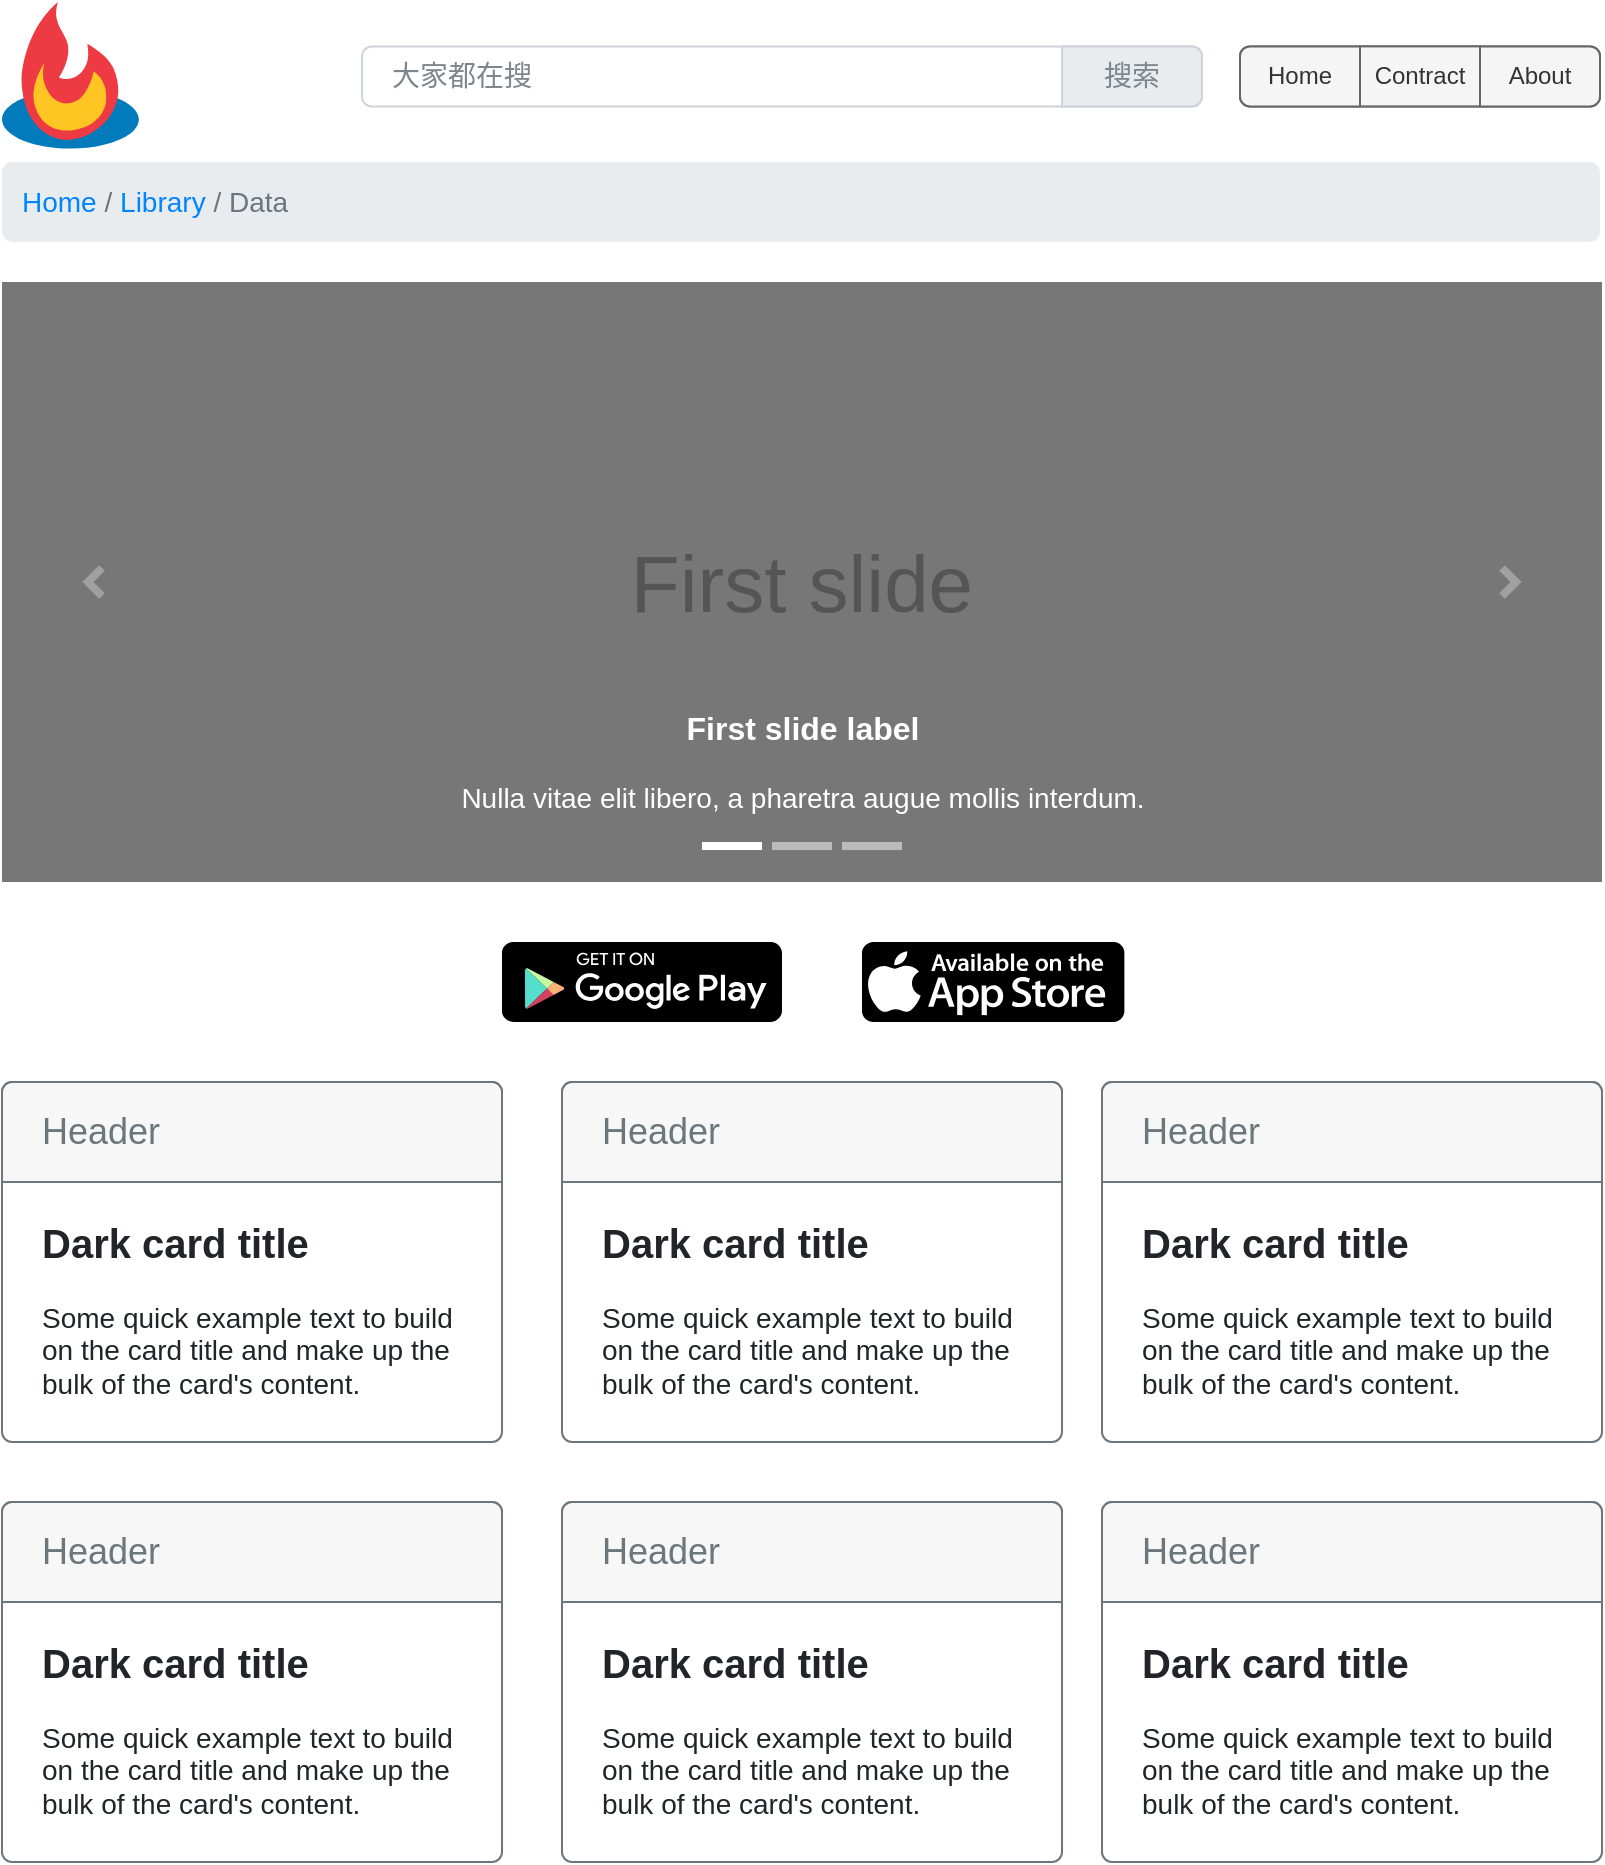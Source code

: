 <mxfile version="13.7.9" type="github">
  <diagram id="uOGz-LQeJaGFvyRrEOuk" name="第 1 页">
    <mxGraphModel dx="946" dy="574" grid="1" gridSize="10" guides="1" tooltips="1" connect="1" arrows="1" fold="1" page="1" pageScale="1" pageWidth="1200" pageHeight="1600" math="0" shadow="0">
      <root>
        <mxCell id="0" />
        <mxCell id="1" parent="0" />
        <mxCell id="oA7r6mGgum4NCV3HxXCF-1" value="&lt;font color=&quot;#0085fc&quot;&gt;Home&lt;/font&gt; / &lt;font color=&quot;#0085fc&quot;&gt;Library&lt;/font&gt; / Data" style="html=1;shadow=0;dashed=0;shape=mxgraph.bootstrap.rrect;rSize=5;strokeColor=none;strokeWidth=1;fillColor=#E9ECEF;fontColor=#6C757D;whiteSpace=wrap;align=left;verticalAlign=middle;spacingLeft=0;fontStyle=0;fontSize=14;spacing=10;rounded=0;sketch=0;" parent="1" vertex="1">
          <mxGeometry x="50" y="90" width="799" height="40" as="geometry" />
        </mxCell>
        <mxCell id="oA7r6mGgum4NCV3HxXCF-2" value="First slide" style="html=1;shadow=0;dashed=0;strokeColor=none;strokeWidth=1;fillColor=#777777;fontColor=#555555;whiteSpace=wrap;align=center;verticalAlign=middle;fontStyle=0;fontSize=40;rounded=0;sketch=0;" parent="1" vertex="1">
          <mxGeometry x="50" y="150" width="800" height="300" as="geometry" />
        </mxCell>
        <mxCell id="oA7r6mGgum4NCV3HxXCF-3" value="" style="html=1;verticalLabelPosition=bottom;labelBackgroundColor=#ffffff;verticalAlign=top;shadow=0;dashed=0;strokeWidth=4;shape=mxgraph.ios7.misc.more;strokeColor=#a0a0a0;" parent="oA7r6mGgum4NCV3HxXCF-2" vertex="1">
          <mxGeometry x="1" y="0.5" width="7" height="14" relative="1" as="geometry">
            <mxPoint x="-50" y="-7" as="offset" />
          </mxGeometry>
        </mxCell>
        <mxCell id="oA7r6mGgum4NCV3HxXCF-4" value="" style="flipH=1;html=1;verticalLabelPosition=bottom;labelBackgroundColor=#ffffff;verticalAlign=top;shadow=0;dashed=0;strokeWidth=4;shape=mxgraph.ios7.misc.more;strokeColor=#a0a0a0;" parent="oA7r6mGgum4NCV3HxXCF-2" vertex="1">
          <mxGeometry y="0.5" width="7" height="14" relative="1" as="geometry">
            <mxPoint x="43" y="-7" as="offset" />
          </mxGeometry>
        </mxCell>
        <mxCell id="oA7r6mGgum4NCV3HxXCF-5" value="" style="html=1;shadow=0;strokeColor=none;fillColor=#ffffff;" parent="oA7r6mGgum4NCV3HxXCF-2" vertex="1">
          <mxGeometry x="0.5" y="1" width="30" height="4" relative="1" as="geometry">
            <mxPoint x="-50" y="-20" as="offset" />
          </mxGeometry>
        </mxCell>
        <mxCell id="oA7r6mGgum4NCV3HxXCF-6" value="" style="html=1;shadow=0;strokeColor=none;fillColor=#BBBBBB;" parent="oA7r6mGgum4NCV3HxXCF-2" vertex="1">
          <mxGeometry x="0.5" y="1" width="30" height="4" relative="1" as="geometry">
            <mxPoint x="-15" y="-20" as="offset" />
          </mxGeometry>
        </mxCell>
        <mxCell id="oA7r6mGgum4NCV3HxXCF-7" value="" style="html=1;shadow=0;strokeColor=none;fillColor=#BBBBBB;" parent="oA7r6mGgum4NCV3HxXCF-2" vertex="1">
          <mxGeometry x="0.5" y="1" width="30" height="4" relative="1" as="geometry">
            <mxPoint x="20" y="-20" as="offset" />
          </mxGeometry>
        </mxCell>
        <mxCell id="oA7r6mGgum4NCV3HxXCF-8" value="&lt;font style=&quot;font-size: 16px&quot;&gt;&lt;b&gt;First slide label&lt;/b&gt;&lt;/font&gt;&lt;br style=&quot;font-size: 14px&quot;&gt;&lt;br style=&quot;font-size: 14px&quot;&gt;Nulla vitae elit libero, a pharetra augue mollis interdum." style="html=1;shadow=0;strokeColor=none;fillColor=none;resizeWidth=1;fontColor=#FFFFFF;fontSize=14;" parent="oA7r6mGgum4NCV3HxXCF-2" vertex="1">
          <mxGeometry y="1" width="800" height="60" relative="1" as="geometry">
            <mxPoint y="-90" as="offset" />
          </mxGeometry>
        </mxCell>
        <mxCell id="oA7r6mGgum4NCV3HxXCF-9" value="" style="dashed=0;outlineConnect=0;html=1;align=center;labelPosition=center;verticalLabelPosition=bottom;verticalAlign=top;shape=mxgraph.weblogos.feedburner;rounded=0;sketch=0;strokeColor=#457B9D;fillColor=#A8DADC;fontColor=#1D3557;" parent="1" vertex="1">
          <mxGeometry x="50" y="10" width="68.4" height="74.4" as="geometry" />
        </mxCell>
        <mxCell id="oA7r6mGgum4NCV3HxXCF-10" value="" style="dashed=0;outlineConnect=0;html=1;align=center;labelPosition=center;verticalLabelPosition=bottom;verticalAlign=top;shape=mxgraph.weblogos.app_store;fillColor=#000000;strokeColor=none;rounded=0;sketch=0;fontColor=#1D3557;" parent="1" vertex="1">
          <mxGeometry x="480" y="480" width="131.2" height="40" as="geometry" />
        </mxCell>
        <mxCell id="oA7r6mGgum4NCV3HxXCF-12" value="" style="dashed=0;outlineConnect=0;html=1;align=center;labelPosition=center;verticalLabelPosition=bottom;verticalAlign=top;shape=mxgraph.weblogos.google_play;fillColor=#000000;rounded=0;sketch=0;strokeColor=#457B9D;fontColor=#1D3557;" parent="1" vertex="1">
          <mxGeometry x="300" y="480" width="140" height="40" as="geometry" />
        </mxCell>
        <mxCell id="oA7r6mGgum4NCV3HxXCF-15" value="&lt;b&gt;&lt;font style=&quot;font-size: 20px&quot;&gt;Dark card title&lt;/font&gt;&lt;/b&gt;&lt;br style=&quot;font-size: 14px&quot;&gt;&lt;br style=&quot;font-size: 14px&quot;&gt;Some quick example text to build on the card title and make up the bulk of the card&#39;s content." style="html=1;shadow=0;dashed=0;shape=mxgraph.bootstrap.rrect;rSize=5;strokeColor=#6C767D;html=1;whiteSpace=wrap;fillColor=#ffffff;fontColor=#212529;verticalAlign=bottom;align=left;spacing=20;spacingBottom=0;fontSize=14;rounded=0;sketch=0;" parent="1" vertex="1">
          <mxGeometry x="50" y="550" width="250" height="180" as="geometry" />
        </mxCell>
        <mxCell id="oA7r6mGgum4NCV3HxXCF-16" value="Header" style="html=1;shadow=0;dashed=0;shape=mxgraph.bootstrap.topButton;rSize=5;perimeter=none;whiteSpace=wrap;fillColor=#F7F7F7;strokeColor=#6C767D;fontColor=#6C767D;resizeWidth=1;fontSize=18;align=left;spacing=20;" parent="oA7r6mGgum4NCV3HxXCF-15" vertex="1">
          <mxGeometry width="250" height="50" relative="1" as="geometry" />
        </mxCell>
        <mxCell id="oA7r6mGgum4NCV3HxXCF-17" value="" style="html=1;shadow=0;dashed=0;shape=mxgraph.bootstrap.rrect;rSize=5;strokeColor=#666666;html=1;whiteSpace=wrap;rounded=0;sketch=0;fillColor=#f5f5f5;fontColor=#333333;" parent="1" vertex="1">
          <mxGeometry x="669" y="32.2" width="180" height="30" as="geometry" />
        </mxCell>
        <mxCell id="oA7r6mGgum4NCV3HxXCF-18" value="Home" style="strokeColor=inherit;fillColor=inherit;gradientColor=inherit;fontColor=inherit;html=1;shadow=0;dashed=0;shape=mxgraph.bootstrap.leftButton;rSize=5;perimeter=none;whiteSpace=wrap;resizeHeight=1;" parent="oA7r6mGgum4NCV3HxXCF-17" vertex="1">
          <mxGeometry width="60" height="30" relative="1" as="geometry" />
        </mxCell>
        <mxCell id="oA7r6mGgum4NCV3HxXCF-19" value="Contract" style="strokeColor=inherit;fillColor=inherit;gradientColor=inherit;fontColor=inherit;html=1;shadow=0;dashed=0;perimeter=none;whiteSpace=wrap;resizeHeight=1;" parent="oA7r6mGgum4NCV3HxXCF-17" vertex="1">
          <mxGeometry width="60" height="30" relative="1" as="geometry">
            <mxPoint x="60" as="offset" />
          </mxGeometry>
        </mxCell>
        <mxCell id="oA7r6mGgum4NCV3HxXCF-20" value="About" style="strokeColor=inherit;fillColor=inherit;gradientColor=inherit;fontColor=inherit;html=1;shadow=0;dashed=0;shape=mxgraph.bootstrap.rightButton;rSize=5;perimeter=none;whiteSpace=wrap;resizeHeight=1;" parent="oA7r6mGgum4NCV3HxXCF-17" vertex="1">
          <mxGeometry x="1" width="60" height="30" relative="1" as="geometry">
            <mxPoint x="-60" as="offset" />
          </mxGeometry>
        </mxCell>
        <mxCell id="oA7r6mGgum4NCV3HxXCF-24" value="&lt;b&gt;&lt;font style=&quot;font-size: 20px&quot;&gt;Dark card title&lt;/font&gt;&lt;/b&gt;&lt;br style=&quot;font-size: 14px&quot;&gt;&lt;br style=&quot;font-size: 14px&quot;&gt;Some quick example text to build on the card title and make up the bulk of the card&#39;s content." style="html=1;shadow=0;dashed=0;shape=mxgraph.bootstrap.rrect;rSize=5;strokeColor=#6C767D;html=1;whiteSpace=wrap;fillColor=#ffffff;fontColor=#212529;verticalAlign=bottom;align=left;spacing=20;spacingBottom=0;fontSize=14;rounded=0;sketch=0;" parent="1" vertex="1">
          <mxGeometry x="330" y="550" width="250" height="180" as="geometry" />
        </mxCell>
        <mxCell id="oA7r6mGgum4NCV3HxXCF-25" value="Header" style="html=1;shadow=0;dashed=0;shape=mxgraph.bootstrap.topButton;rSize=5;perimeter=none;whiteSpace=wrap;fillColor=#F7F7F7;strokeColor=#6C767D;fontColor=#6C767D;resizeWidth=1;fontSize=18;align=left;spacing=20;" parent="oA7r6mGgum4NCV3HxXCF-24" vertex="1">
          <mxGeometry width="250" height="50" relative="1" as="geometry" />
        </mxCell>
        <mxCell id="oA7r6mGgum4NCV3HxXCF-27" value="&lt;b&gt;&lt;font style=&quot;font-size: 20px&quot;&gt;Dark card title&lt;/font&gt;&lt;/b&gt;&lt;br style=&quot;font-size: 14px&quot;&gt;&lt;br style=&quot;font-size: 14px&quot;&gt;Some quick example text to build on the card title and make up the bulk of the card&#39;s content." style="html=1;shadow=0;dashed=0;shape=mxgraph.bootstrap.rrect;rSize=5;strokeColor=#6C767D;html=1;whiteSpace=wrap;fillColor=#ffffff;fontColor=#212529;verticalAlign=bottom;align=left;spacing=20;spacingBottom=0;fontSize=14;rounded=0;sketch=0;" parent="1" vertex="1">
          <mxGeometry x="600" y="550" width="250" height="180" as="geometry" />
        </mxCell>
        <mxCell id="oA7r6mGgum4NCV3HxXCF-28" value="Header" style="html=1;shadow=0;dashed=0;shape=mxgraph.bootstrap.topButton;rSize=5;perimeter=none;whiteSpace=wrap;fillColor=#F7F7F7;strokeColor=#6C767D;fontColor=#6C767D;resizeWidth=1;fontSize=18;align=left;spacing=20;" parent="oA7r6mGgum4NCV3HxXCF-27" vertex="1">
          <mxGeometry width="250" height="50" relative="1" as="geometry" />
        </mxCell>
        <mxCell id="oA7r6mGgum4NCV3HxXCF-29" value="&lt;b&gt;&lt;font style=&quot;font-size: 20px&quot;&gt;Dark card title&lt;/font&gt;&lt;/b&gt;&lt;br style=&quot;font-size: 14px&quot;&gt;&lt;br style=&quot;font-size: 14px&quot;&gt;Some quick example text to build on the card title and make up the bulk of the card&#39;s content." style="html=1;shadow=0;dashed=0;shape=mxgraph.bootstrap.rrect;rSize=5;strokeColor=#6C767D;html=1;whiteSpace=wrap;fillColor=#ffffff;fontColor=#212529;verticalAlign=bottom;align=left;spacing=20;spacingBottom=0;fontSize=14;rounded=0;sketch=0;" parent="1" vertex="1">
          <mxGeometry x="50" y="760" width="250" height="180" as="geometry" />
        </mxCell>
        <mxCell id="oA7r6mGgum4NCV3HxXCF-30" value="Header" style="html=1;shadow=0;dashed=0;shape=mxgraph.bootstrap.topButton;rSize=5;perimeter=none;whiteSpace=wrap;fillColor=#F7F7F7;strokeColor=#6C767D;fontColor=#6C767D;resizeWidth=1;fontSize=18;align=left;spacing=20;" parent="oA7r6mGgum4NCV3HxXCF-29" vertex="1">
          <mxGeometry width="250" height="50" relative="1" as="geometry" />
        </mxCell>
        <mxCell id="oA7r6mGgum4NCV3HxXCF-31" value="&lt;b&gt;&lt;font style=&quot;font-size: 20px&quot;&gt;Dark card title&lt;/font&gt;&lt;/b&gt;&lt;br style=&quot;font-size: 14px&quot;&gt;&lt;br style=&quot;font-size: 14px&quot;&gt;Some quick example text to build on the card title and make up the bulk of the card&#39;s content." style="html=1;shadow=0;dashed=0;shape=mxgraph.bootstrap.rrect;rSize=5;strokeColor=#6C767D;html=1;whiteSpace=wrap;fillColor=#ffffff;fontColor=#212529;verticalAlign=bottom;align=left;spacing=20;spacingBottom=0;fontSize=14;rounded=0;sketch=0;" parent="1" vertex="1">
          <mxGeometry x="330" y="760" width="250" height="180" as="geometry" />
        </mxCell>
        <mxCell id="oA7r6mGgum4NCV3HxXCF-32" value="Header" style="html=1;shadow=0;dashed=0;shape=mxgraph.bootstrap.topButton;rSize=5;perimeter=none;whiteSpace=wrap;fillColor=#F7F7F7;strokeColor=#6C767D;fontColor=#6C767D;resizeWidth=1;fontSize=18;align=left;spacing=20;" parent="oA7r6mGgum4NCV3HxXCF-31" vertex="1">
          <mxGeometry width="250" height="50" relative="1" as="geometry" />
        </mxCell>
        <mxCell id="oA7r6mGgum4NCV3HxXCF-33" value="&lt;b&gt;&lt;font style=&quot;font-size: 20px&quot;&gt;Dark card title&lt;/font&gt;&lt;/b&gt;&lt;br style=&quot;font-size: 14px&quot;&gt;&lt;br style=&quot;font-size: 14px&quot;&gt;Some quick example text to build on the card title and make up the bulk of the card&#39;s content." style="html=1;shadow=0;dashed=0;shape=mxgraph.bootstrap.rrect;rSize=5;strokeColor=#6C767D;html=1;whiteSpace=wrap;fillColor=#ffffff;fontColor=#212529;verticalAlign=bottom;align=left;spacing=20;spacingBottom=0;fontSize=14;rounded=0;sketch=0;" parent="1" vertex="1">
          <mxGeometry x="600" y="760" width="250" height="180" as="geometry" />
        </mxCell>
        <mxCell id="oA7r6mGgum4NCV3HxXCF-34" value="Header" style="html=1;shadow=0;dashed=0;shape=mxgraph.bootstrap.topButton;rSize=5;perimeter=none;whiteSpace=wrap;fillColor=#F7F7F7;strokeColor=#6C767D;fontColor=#6C767D;resizeWidth=1;fontSize=18;align=left;spacing=20;" parent="oA7r6mGgum4NCV3HxXCF-33" vertex="1">
          <mxGeometry width="250" height="50" relative="1" as="geometry" />
        </mxCell>
        <mxCell id="oA7r6mGgum4NCV3HxXCF-35" value="大家都在搜" style="html=1;shadow=0;dashed=0;shape=mxgraph.bootstrap.rrect;rSize=5;strokeColor=#CED4DA;html=1;whiteSpace=wrap;fillColor=#FFFFFF;fontColor=#7D868C;align=left;spacingLeft=0;spacing=15;fontSize=14;rounded=0;sketch=0;" parent="1" vertex="1">
          <mxGeometry x="230" y="32.2" width="420" height="30" as="geometry" />
        </mxCell>
        <mxCell id="oA7r6mGgum4NCV3HxXCF-36" value="搜索" style="html=1;shadow=0;dashed=0;shape=mxgraph.bootstrap.rightButton;strokeColor=inherit;gradientColor=inherit;fontColor=inherit;fillColor=#E9ECEF;rSize=5;perimeter=none;whiteSpace=wrap;resizeHeight=1;fontSize=14;" parent="oA7r6mGgum4NCV3HxXCF-35" vertex="1">
          <mxGeometry x="1" width="70" height="30" relative="1" as="geometry">
            <mxPoint x="-70" as="offset" />
          </mxGeometry>
        </mxCell>
      </root>
    </mxGraphModel>
  </diagram>
</mxfile>
